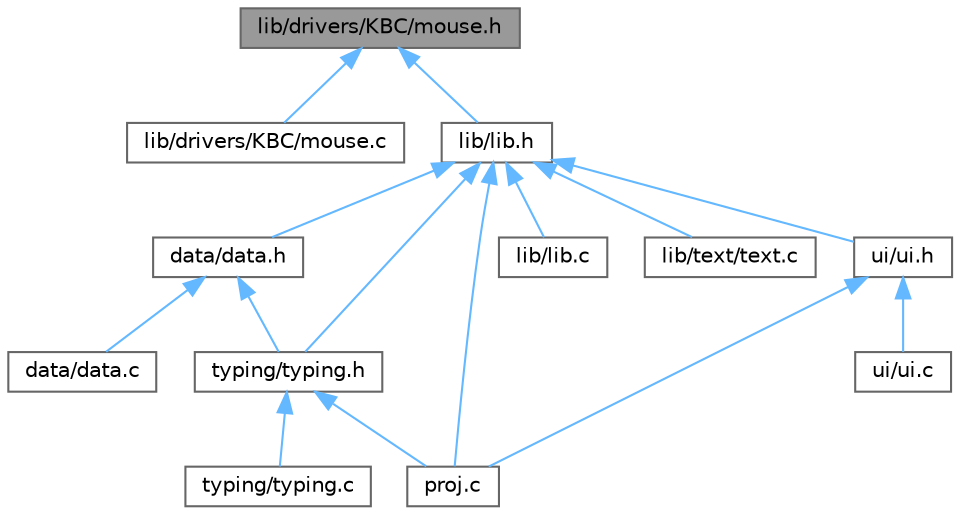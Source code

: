 digraph "lib/drivers/KBC/mouse.h"
{
 // LATEX_PDF_SIZE
  bgcolor="transparent";
  edge [fontname=Helvetica,fontsize=10,labelfontname=Helvetica,labelfontsize=10];
  node [fontname=Helvetica,fontsize=10,shape=box,height=0.2,width=0.4];
  Node1 [id="Node000001",label="lib/drivers/KBC/mouse.h",height=0.2,width=0.4,color="gray40", fillcolor="grey60", style="filled", fontcolor="black",tooltip=" "];
  Node1 -> Node2 [id="edge1_Node000001_Node000002",dir="back",color="steelblue1",style="solid",tooltip=" "];
  Node2 [id="Node000002",label="lib/drivers/KBC/mouse.c",height=0.2,width=0.4,color="grey40", fillcolor="white", style="filled",URL="$mouse_8c.html",tooltip=" "];
  Node1 -> Node3 [id="edge2_Node000001_Node000003",dir="back",color="steelblue1",style="solid",tooltip=" "];
  Node3 [id="Node000003",label="lib/lib.h",height=0.2,width=0.4,color="grey40", fillcolor="white", style="filled",URL="$lib_8h.html",tooltip=" "];
  Node3 -> Node4 [id="edge3_Node000003_Node000004",dir="back",color="steelblue1",style="solid",tooltip=" "];
  Node4 [id="Node000004",label="data/data.h",height=0.2,width=0.4,color="grey40", fillcolor="white", style="filled",URL="$data_8h.html",tooltip=" "];
  Node4 -> Node5 [id="edge4_Node000004_Node000005",dir="back",color="steelblue1",style="solid",tooltip=" "];
  Node5 [id="Node000005",label="data/data.c",height=0.2,width=0.4,color="grey40", fillcolor="white", style="filled",URL="$data_8c.html",tooltip=" "];
  Node4 -> Node6 [id="edge5_Node000004_Node000006",dir="back",color="steelblue1",style="solid",tooltip=" "];
  Node6 [id="Node000006",label="typing/typing.h",height=0.2,width=0.4,color="grey40", fillcolor="white", style="filled",URL="$typing_8h.html",tooltip=" "];
  Node6 -> Node7 [id="edge6_Node000006_Node000007",dir="back",color="steelblue1",style="solid",tooltip=" "];
  Node7 [id="Node000007",label="proj.c",height=0.2,width=0.4,color="grey40", fillcolor="white", style="filled",URL="$proj_8c.html",tooltip=" "];
  Node6 -> Node8 [id="edge7_Node000006_Node000008",dir="back",color="steelblue1",style="solid",tooltip=" "];
  Node8 [id="Node000008",label="typing/typing.c",height=0.2,width=0.4,color="grey40", fillcolor="white", style="filled",URL="$typing_8c.html",tooltip=" "];
  Node3 -> Node9 [id="edge8_Node000003_Node000009",dir="back",color="steelblue1",style="solid",tooltip=" "];
  Node9 [id="Node000009",label="lib/lib.c",height=0.2,width=0.4,color="grey40", fillcolor="white", style="filled",URL="$lib_8c.html",tooltip=" "];
  Node3 -> Node10 [id="edge9_Node000003_Node000010",dir="back",color="steelblue1",style="solid",tooltip=" "];
  Node10 [id="Node000010",label="lib/text/text.c",height=0.2,width=0.4,color="grey40", fillcolor="white", style="filled",URL="$text_8c.html",tooltip=" "];
  Node3 -> Node7 [id="edge10_Node000003_Node000007",dir="back",color="steelblue1",style="solid",tooltip=" "];
  Node3 -> Node6 [id="edge11_Node000003_Node000006",dir="back",color="steelblue1",style="solid",tooltip=" "];
  Node3 -> Node11 [id="edge12_Node000003_Node000011",dir="back",color="steelblue1",style="solid",tooltip=" "];
  Node11 [id="Node000011",label="ui/ui.h",height=0.2,width=0.4,color="grey40", fillcolor="white", style="filled",URL="$ui_8h.html",tooltip=" "];
  Node11 -> Node7 [id="edge13_Node000011_Node000007",dir="back",color="steelblue1",style="solid",tooltip=" "];
  Node11 -> Node12 [id="edge14_Node000011_Node000012",dir="back",color="steelblue1",style="solid",tooltip=" "];
  Node12 [id="Node000012",label="ui/ui.c",height=0.2,width=0.4,color="grey40", fillcolor="white", style="filled",URL="$ui_8c.html",tooltip=" "];
}

